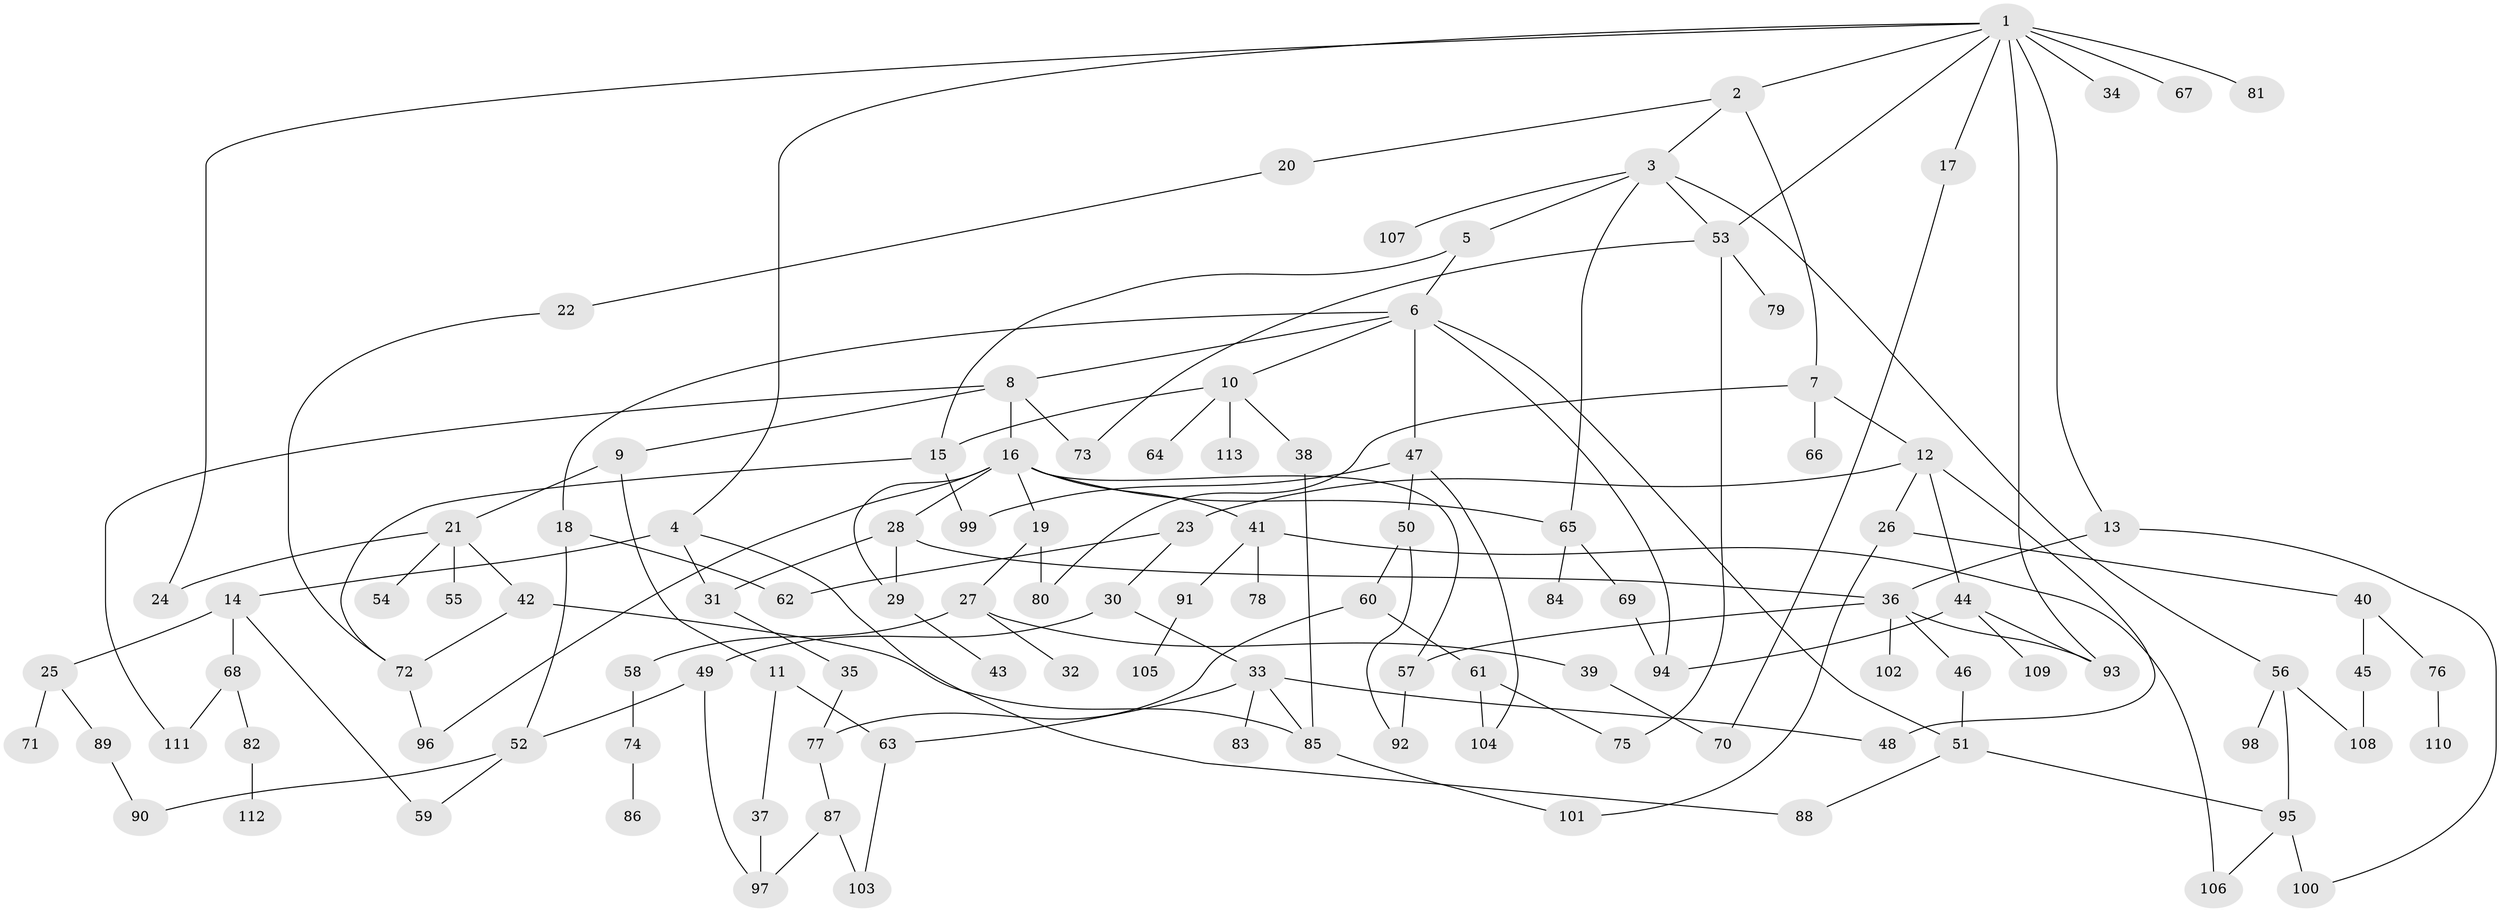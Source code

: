 // coarse degree distribution, {13: 0.01282051282051282, 4: 0.15384615384615385, 8: 0.038461538461538464, 3: 0.1794871794871795, 5: 0.08974358974358974, 7: 0.01282051282051282, 6: 0.02564102564102564, 2: 0.24358974358974358, 1: 0.24358974358974358}
// Generated by graph-tools (version 1.1) at 2025/41/03/06/25 10:41:26]
// undirected, 113 vertices, 154 edges
graph export_dot {
graph [start="1"]
  node [color=gray90,style=filled];
  1;
  2;
  3;
  4;
  5;
  6;
  7;
  8;
  9;
  10;
  11;
  12;
  13;
  14;
  15;
  16;
  17;
  18;
  19;
  20;
  21;
  22;
  23;
  24;
  25;
  26;
  27;
  28;
  29;
  30;
  31;
  32;
  33;
  34;
  35;
  36;
  37;
  38;
  39;
  40;
  41;
  42;
  43;
  44;
  45;
  46;
  47;
  48;
  49;
  50;
  51;
  52;
  53;
  54;
  55;
  56;
  57;
  58;
  59;
  60;
  61;
  62;
  63;
  64;
  65;
  66;
  67;
  68;
  69;
  70;
  71;
  72;
  73;
  74;
  75;
  76;
  77;
  78;
  79;
  80;
  81;
  82;
  83;
  84;
  85;
  86;
  87;
  88;
  89;
  90;
  91;
  92;
  93;
  94;
  95;
  96;
  97;
  98;
  99;
  100;
  101;
  102;
  103;
  104;
  105;
  106;
  107;
  108;
  109;
  110;
  111;
  112;
  113;
  1 -- 2;
  1 -- 4;
  1 -- 13;
  1 -- 17;
  1 -- 24;
  1 -- 34;
  1 -- 67;
  1 -- 81;
  1 -- 53;
  1 -- 93;
  2 -- 3;
  2 -- 7;
  2 -- 20;
  3 -- 5;
  3 -- 53;
  3 -- 56;
  3 -- 65;
  3 -- 107;
  4 -- 14;
  4 -- 31;
  4 -- 88;
  5 -- 6;
  5 -- 15;
  6 -- 8;
  6 -- 10;
  6 -- 18;
  6 -- 47;
  6 -- 51;
  6 -- 94;
  7 -- 12;
  7 -- 66;
  7 -- 80;
  8 -- 9;
  8 -- 16;
  8 -- 73;
  8 -- 111;
  9 -- 11;
  9 -- 21;
  10 -- 15;
  10 -- 38;
  10 -- 64;
  10 -- 113;
  11 -- 37;
  11 -- 63;
  12 -- 23;
  12 -- 26;
  12 -- 44;
  12 -- 48;
  13 -- 36;
  13 -- 100;
  14 -- 25;
  14 -- 59;
  14 -- 68;
  15 -- 99;
  15 -- 72;
  16 -- 19;
  16 -- 28;
  16 -- 29;
  16 -- 41;
  16 -- 57;
  16 -- 96;
  16 -- 65;
  17 -- 70;
  18 -- 62;
  18 -- 52;
  19 -- 27;
  19 -- 80;
  20 -- 22;
  21 -- 42;
  21 -- 54;
  21 -- 55;
  21 -- 24;
  22 -- 72;
  23 -- 30;
  23 -- 62;
  25 -- 71;
  25 -- 89;
  26 -- 40;
  26 -- 101;
  27 -- 32;
  27 -- 39;
  27 -- 58;
  28 -- 29;
  28 -- 36;
  28 -- 31;
  29 -- 43;
  30 -- 33;
  30 -- 49;
  31 -- 35;
  33 -- 63;
  33 -- 83;
  33 -- 85;
  33 -- 48;
  35 -- 77;
  36 -- 46;
  36 -- 102;
  36 -- 57;
  36 -- 93;
  37 -- 97;
  38 -- 85;
  39 -- 70;
  40 -- 45;
  40 -- 76;
  41 -- 78;
  41 -- 91;
  41 -- 106;
  42 -- 85;
  42 -- 72;
  44 -- 93;
  44 -- 94;
  44 -- 109;
  45 -- 108;
  46 -- 51;
  47 -- 50;
  47 -- 99;
  47 -- 104;
  49 -- 52;
  49 -- 97;
  50 -- 60;
  50 -- 92;
  51 -- 88;
  51 -- 95;
  52 -- 90;
  52 -- 59;
  53 -- 73;
  53 -- 79;
  53 -- 75;
  56 -- 95;
  56 -- 98;
  56 -- 108;
  57 -- 92;
  58 -- 74;
  60 -- 61;
  60 -- 77;
  61 -- 75;
  61 -- 104;
  63 -- 103;
  65 -- 69;
  65 -- 84;
  68 -- 82;
  68 -- 111;
  69 -- 94;
  72 -- 96;
  74 -- 86;
  76 -- 110;
  77 -- 87;
  82 -- 112;
  85 -- 101;
  87 -- 103;
  87 -- 97;
  89 -- 90;
  91 -- 105;
  95 -- 100;
  95 -- 106;
}
